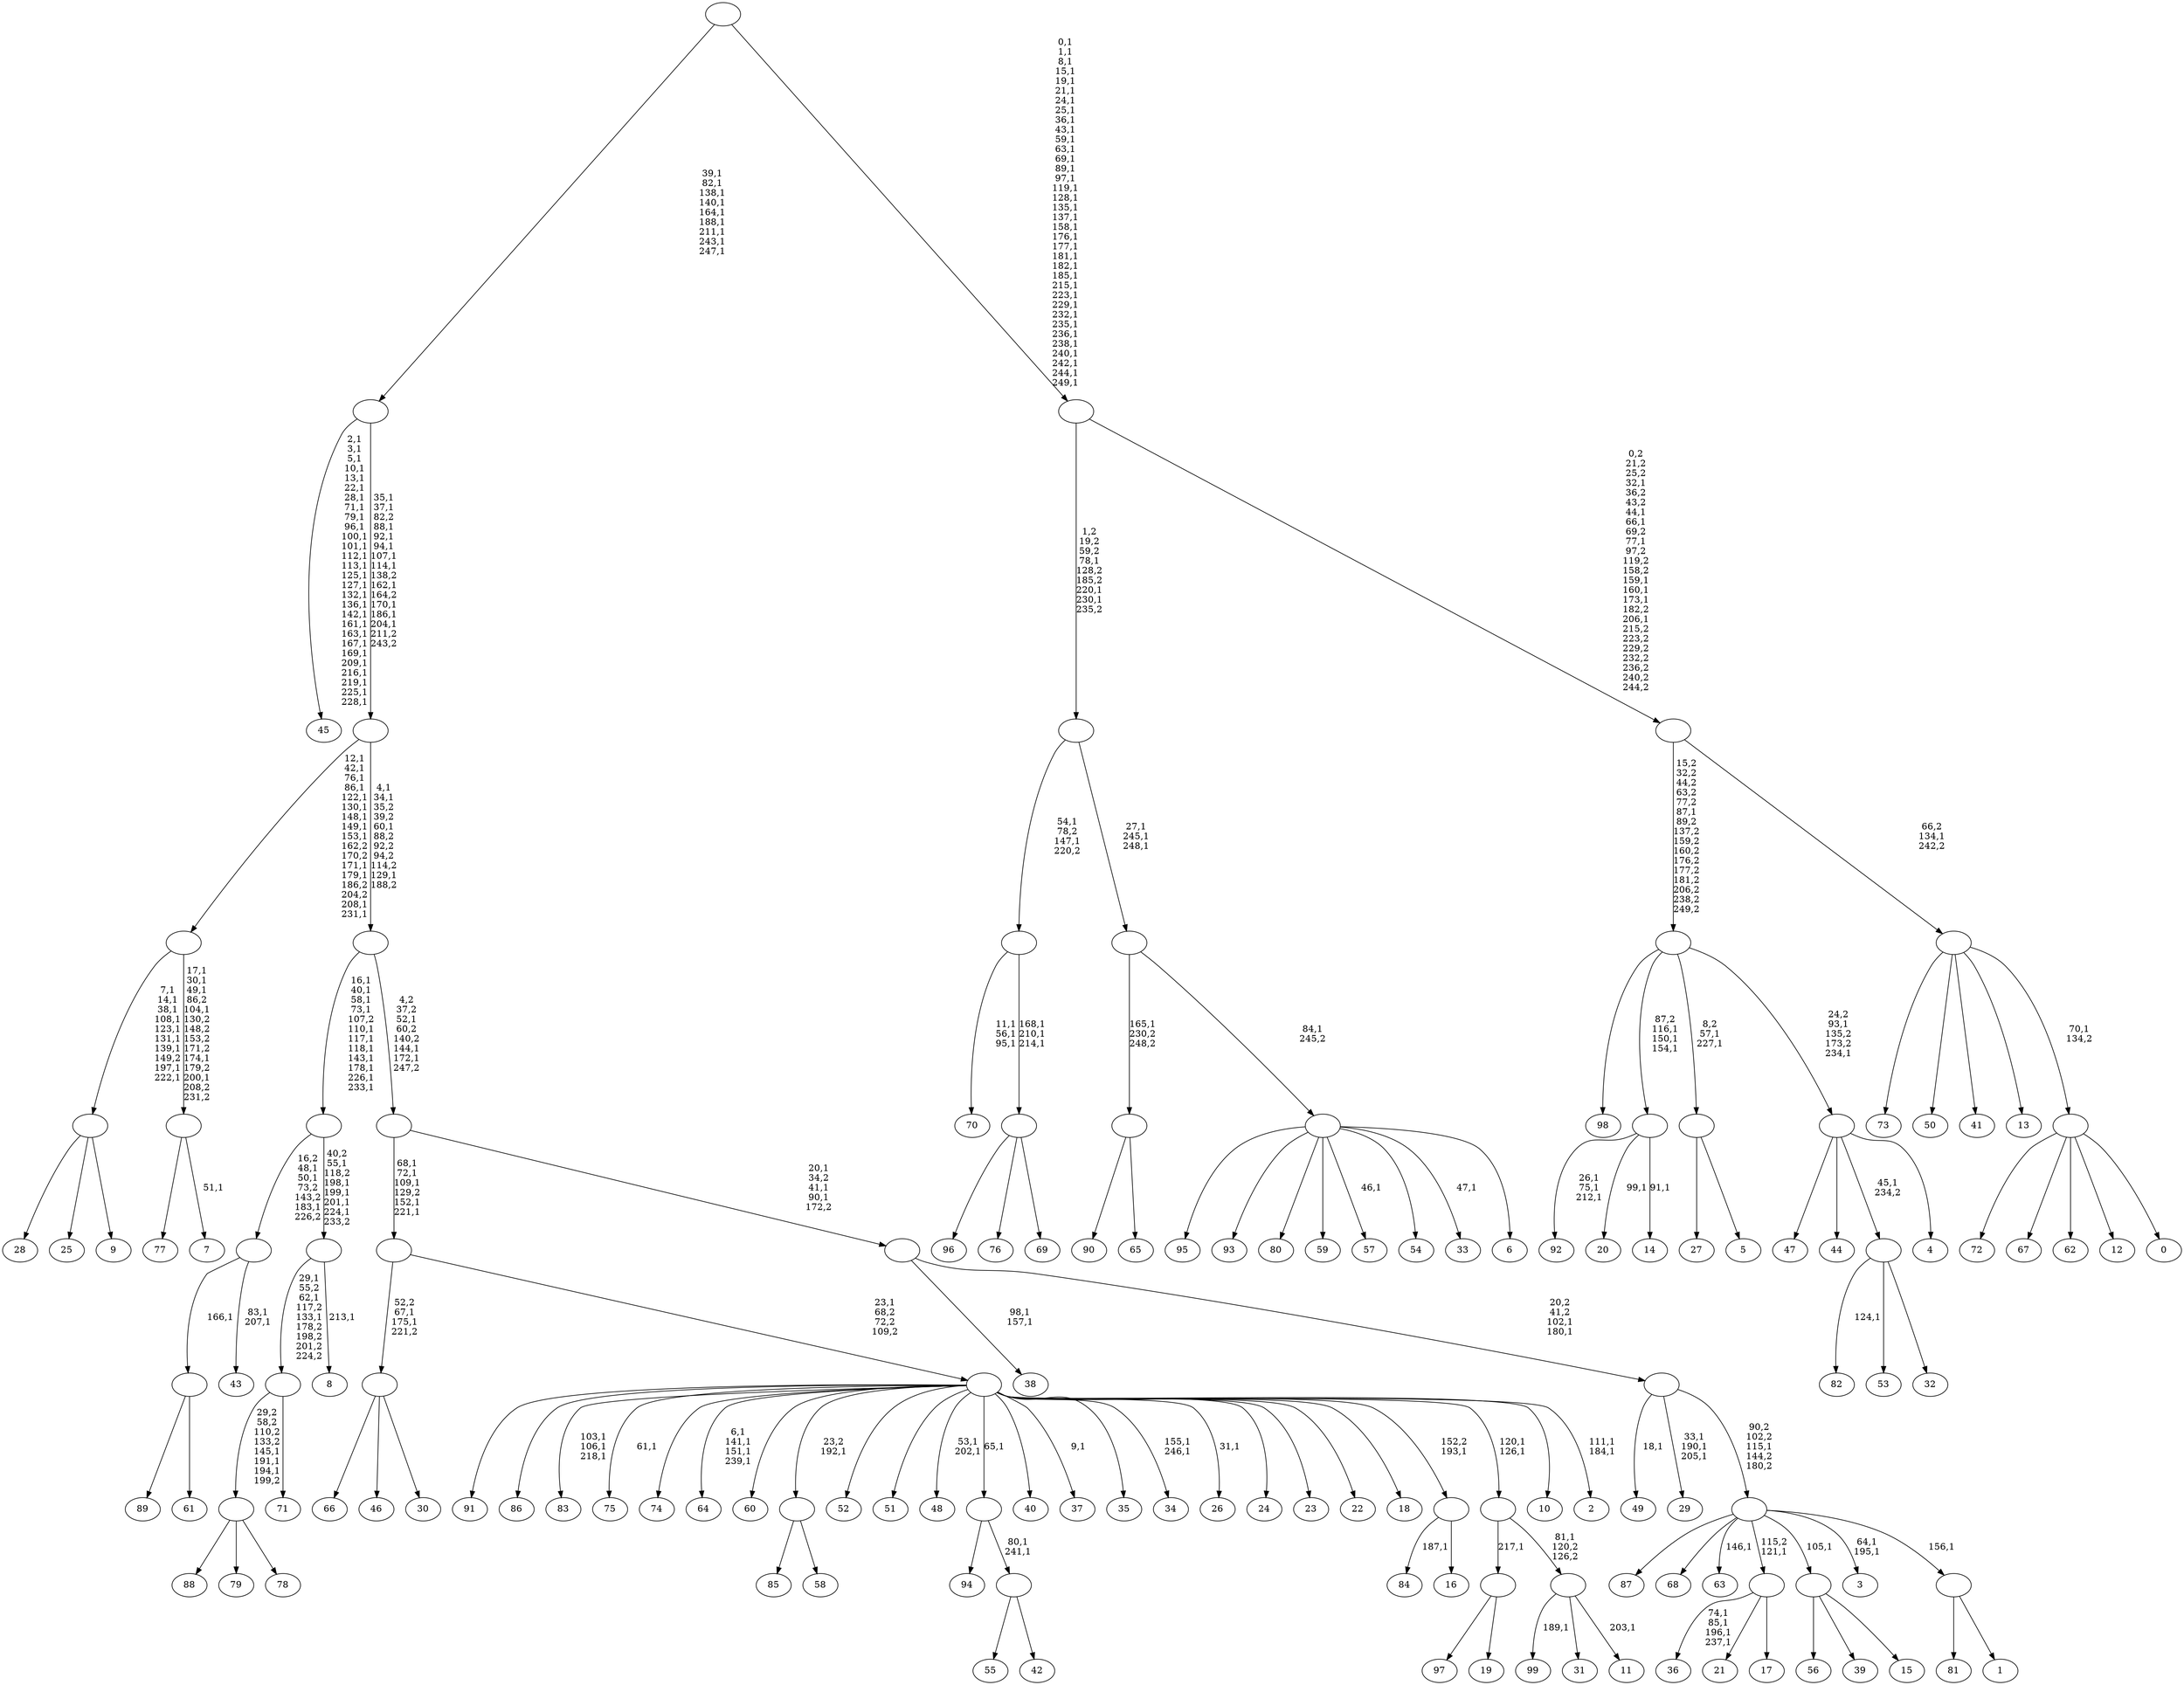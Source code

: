 digraph T {
	350 [label="99"]
	348 [label="98"]
	347 [label="97"]
	346 [label="96"]
	345 [label="95"]
	344 [label="94"]
	343 [label="93"]
	342 [label="92"]
	338 [label="91"]
	337 [label="90"]
	336 [label="89"]
	335 [label="88"]
	334 [label="87"]
	333 [label="86"]
	332 [label="85"]
	331 [label="84"]
	329 [label="83"]
	325 [label="82"]
	323 [label="81"]
	322 [label="80"]
	321 [label="79"]
	320 [label="78"]
	319 [label=""]
	316 [label="77"]
	315 [label="76"]
	314 [label="75"]
	312 [label="74"]
	311 [label="73"]
	310 [label="72"]
	309 [label="71"]
	308 [label=""]
	305 [label="70"]
	301 [label="69"]
	300 [label=""]
	297 [label=""]
	295 [label="68"]
	294 [label="67"]
	293 [label="66"]
	292 [label="65"]
	291 [label=""]
	290 [label="64"]
	285 [label="63"]
	283 [label="62"]
	282 [label="61"]
	281 [label=""]
	280 [label="60"]
	279 [label="59"]
	278 [label="58"]
	277 [label=""]
	276 [label="57"]
	274 [label="56"]
	273 [label="55"]
	272 [label="54"]
	271 [label="53"]
	270 [label="52"]
	269 [label="51"]
	268 [label="50"]
	267 [label="49"]
	265 [label="48"]
	262 [label="47"]
	261 [label="46"]
	260 [label="45"]
	231 [label="44"]
	230 [label="43"]
	227 [label=""]
	224 [label="42"]
	223 [label=""]
	221 [label=""]
	220 [label="41"]
	219 [label="40"]
	218 [label="39"]
	217 [label="38"]
	214 [label="37"]
	212 [label="36"]
	207 [label="35"]
	206 [label="34"]
	203 [label="33"]
	201 [label="32"]
	200 [label=""]
	199 [label="31"]
	198 [label="30"]
	197 [label=""]
	195 [label="29"]
	191 [label="28"]
	190 [label="27"]
	189 [label="26"]
	187 [label="25"]
	186 [label="24"]
	185 [label="23"]
	184 [label="22"]
	183 [label="21"]
	182 [label="20"]
	180 [label="19"]
	179 [label=""]
	178 [label="18"]
	177 [label="17"]
	176 [label=""]
	175 [label="16"]
	174 [label=""]
	173 [label="15"]
	172 [label=""]
	171 [label="14"]
	169 [label=""]
	166 [label="13"]
	165 [label="12"]
	164 [label="11"]
	162 [label=""]
	161 [label=""]
	159 [label="10"]
	158 [label="9"]
	157 [label=""]
	148 [label="8"]
	146 [label=""]
	141 [label=""]
	130 [label="7"]
	128 [label=""]
	122 [label=""]
	109 [label="6"]
	108 [label=""]
	107 [label=""]
	104 [label=""]
	101 [label="5"]
	100 [label=""]
	98 [label="4"]
	97 [label=""]
	95 [label=""]
	94 [label="3"]
	91 [label="2"]
	88 [label=""]
	87 [label=""]
	82 [label="1"]
	81 [label=""]
	80 [label=""]
	79 [label=""]
	77 [label=""]
	74 [label=""]
	71 [label=""]
	67 [label=""]
	56 [label=""]
	47 [label="0"]
	46 [label=""]
	45 [label=""]
	44 [label=""]
	36 [label=""]
	0 [label=""]
	319 -> 335 [label=""]
	319 -> 321 [label=""]
	319 -> 320 [label=""]
	308 -> 319 [label="29,2\n58,2\n110,2\n133,2\n145,1\n191,1\n194,1\n199,2"]
	308 -> 309 [label=""]
	300 -> 346 [label=""]
	300 -> 315 [label=""]
	300 -> 301 [label=""]
	297 -> 300 [label="168,1\n210,1\n214,1"]
	297 -> 305 [label="11,1\n56,1\n95,1"]
	291 -> 337 [label=""]
	291 -> 292 [label=""]
	281 -> 336 [label=""]
	281 -> 282 [label=""]
	277 -> 332 [label=""]
	277 -> 278 [label=""]
	227 -> 230 [label="83,1\n207,1"]
	227 -> 281 [label="166,1"]
	223 -> 273 [label=""]
	223 -> 224 [label=""]
	221 -> 223 [label="80,1\n241,1"]
	221 -> 344 [label=""]
	200 -> 325 [label="124,1"]
	200 -> 271 [label=""]
	200 -> 201 [label=""]
	197 -> 293 [label=""]
	197 -> 261 [label=""]
	197 -> 198 [label=""]
	179 -> 347 [label=""]
	179 -> 180 [label=""]
	176 -> 212 [label="74,1\n85,1\n196,1\n237,1"]
	176 -> 183 [label=""]
	176 -> 177 [label=""]
	174 -> 331 [label="187,1"]
	174 -> 175 [label=""]
	172 -> 274 [label=""]
	172 -> 218 [label=""]
	172 -> 173 [label=""]
	169 -> 171 [label="91,1"]
	169 -> 182 [label="99,1"]
	169 -> 342 [label="26,1\n75,1\n212,1"]
	162 -> 164 [label="203,1"]
	162 -> 350 [label="189,1"]
	162 -> 199 [label=""]
	161 -> 179 [label="217,1"]
	161 -> 162 [label="81,1\n120,2\n126,2"]
	157 -> 191 [label=""]
	157 -> 187 [label=""]
	157 -> 158 [label=""]
	146 -> 148 [label="213,1"]
	146 -> 308 [label="29,1\n55,2\n62,1\n117,2\n133,1\n178,2\n198,2\n201,2\n224,2"]
	141 -> 146 [label="40,2\n55,1\n118,2\n198,1\n199,1\n201,1\n224,1\n233,2"]
	141 -> 227 [label="16,2\n48,1\n50,1\n73,2\n143,2\n183,1\n226,2"]
	128 -> 130 [label="51,1"]
	128 -> 316 [label=""]
	122 -> 128 [label="17,1\n30,1\n49,1\n86,2\n104,1\n130,2\n148,2\n153,2\n171,2\n174,1\n179,2\n200,1\n208,2\n231,2"]
	122 -> 157 [label="7,1\n14,1\n38,1\n108,1\n123,1\n131,1\n139,1\n149,2\n197,1\n222,1"]
	108 -> 203 [label="47,1"]
	108 -> 276 [label="46,1"]
	108 -> 345 [label=""]
	108 -> 343 [label=""]
	108 -> 322 [label=""]
	108 -> 279 [label=""]
	108 -> 272 [label=""]
	108 -> 109 [label=""]
	107 -> 291 [label="165,1\n230,2\n248,2"]
	107 -> 108 [label="84,1\n245,2"]
	104 -> 107 [label="27,1\n245,1\n248,1"]
	104 -> 297 [label="54,1\n78,2\n147,1\n220,2"]
	100 -> 190 [label=""]
	100 -> 101 [label=""]
	97 -> 262 [label=""]
	97 -> 231 [label=""]
	97 -> 200 [label="45,1\n234,2"]
	97 -> 98 [label=""]
	95 -> 97 [label="24,2\n93,1\n135,2\n173,2\n234,1"]
	95 -> 100 [label="8,2\n57,1\n227,1"]
	95 -> 169 [label="87,2\n116,1\n150,1\n154,1"]
	95 -> 348 [label=""]
	88 -> 91 [label="111,1\n184,1"]
	88 -> 161 [label="120,1\n126,1"]
	88 -> 189 [label="31,1"]
	88 -> 206 [label="155,1\n246,1"]
	88 -> 214 [label="9,1"]
	88 -> 265 [label="53,1\n202,1"]
	88 -> 290 [label="6,1\n141,1\n151,1\n239,1"]
	88 -> 314 [label="61,1"]
	88 -> 329 [label="103,1\n106,1\n218,1"]
	88 -> 338 [label=""]
	88 -> 333 [label=""]
	88 -> 312 [label=""]
	88 -> 280 [label=""]
	88 -> 277 [label="23,2\n192,1"]
	88 -> 270 [label=""]
	88 -> 269 [label=""]
	88 -> 221 [label="65,1"]
	88 -> 219 [label=""]
	88 -> 207 [label=""]
	88 -> 186 [label=""]
	88 -> 185 [label=""]
	88 -> 184 [label=""]
	88 -> 178 [label=""]
	88 -> 174 [label="152,2\n193,1"]
	88 -> 159 [label=""]
	87 -> 197 [label="52,2\n67,1\n175,1\n221,2"]
	87 -> 88 [label="23,1\n68,2\n72,2\n109,2"]
	81 -> 323 [label=""]
	81 -> 82 [label=""]
	80 -> 94 [label="64,1\n195,1"]
	80 -> 285 [label="146,1"]
	80 -> 334 [label=""]
	80 -> 295 [label=""]
	80 -> 176 [label="115,2\n121,1"]
	80 -> 172 [label="105,1"]
	80 -> 81 [label="156,1"]
	79 -> 195 [label="33,1\n190,1\n205,1"]
	79 -> 267 [label="18,1"]
	79 -> 80 [label="90,2\n102,2\n115,1\n144,2\n180,2"]
	77 -> 79 [label="20,2\n41,2\n102,1\n180,1"]
	77 -> 217 [label="98,1\n157,1"]
	74 -> 77 [label="20,1\n34,2\n41,1\n90,1\n172,2"]
	74 -> 87 [label="68,1\n72,1\n109,1\n129,2\n152,1\n221,1"]
	71 -> 74 [label="4,2\n37,2\n52,1\n60,2\n140,2\n144,1\n172,1\n247,2"]
	71 -> 141 [label="16,1\n40,1\n58,1\n73,1\n107,2\n110,1\n117,1\n118,1\n143,1\n178,1\n226,1\n233,1"]
	67 -> 71 [label="4,1\n34,1\n35,2\n39,2\n60,1\n88,2\n92,2\n94,2\n114,2\n129,1\n188,2"]
	67 -> 122 [label="12,1\n42,1\n76,1\n86,1\n122,1\n130,1\n148,1\n149,1\n153,1\n162,2\n170,2\n171,1\n179,1\n186,2\n204,2\n208,1\n231,1"]
	56 -> 67 [label="35,1\n37,1\n82,2\n88,1\n92,1\n94,1\n107,1\n114,1\n138,2\n162,1\n164,2\n170,1\n186,1\n204,1\n211,2\n243,2"]
	56 -> 260 [label="2,1\n3,1\n5,1\n10,1\n13,1\n22,1\n28,1\n71,1\n79,1\n96,1\n100,1\n101,1\n112,1\n113,1\n125,1\n127,1\n132,1\n136,1\n142,1\n161,1\n163,1\n167,1\n169,1\n209,1\n216,1\n219,1\n225,1\n228,1"]
	46 -> 310 [label=""]
	46 -> 294 [label=""]
	46 -> 283 [label=""]
	46 -> 165 [label=""]
	46 -> 47 [label=""]
	45 -> 311 [label=""]
	45 -> 268 [label=""]
	45 -> 220 [label=""]
	45 -> 166 [label=""]
	45 -> 46 [label="70,1\n134,2"]
	44 -> 95 [label="15,2\n32,2\n44,2\n63,2\n77,2\n87,1\n89,2\n137,2\n159,2\n160,2\n176,2\n177,2\n181,2\n206,2\n238,2\n249,2"]
	44 -> 45 [label="66,2\n134,1\n242,2"]
	36 -> 44 [label="0,2\n21,2\n25,2\n32,1\n36,2\n43,2\n44,1\n66,1\n69,2\n77,1\n97,2\n119,2\n158,2\n159,1\n160,1\n173,1\n182,2\n206,1\n215,2\n223,2\n229,2\n232,2\n236,2\n240,2\n244,2"]
	36 -> 104 [label="1,2\n19,2\n59,2\n78,1\n128,2\n185,2\n220,1\n230,1\n235,2"]
	0 -> 36 [label="0,1\n1,1\n8,1\n15,1\n19,1\n21,1\n24,1\n25,1\n36,1\n43,1\n59,1\n63,1\n69,1\n89,1\n97,1\n119,1\n128,1\n135,1\n137,1\n158,1\n176,1\n177,1\n181,1\n182,1\n185,1\n215,1\n223,1\n229,1\n232,1\n235,1\n236,1\n238,1\n240,1\n242,1\n244,1\n249,1"]
	0 -> 56 [label="39,1\n82,1\n138,1\n140,1\n164,1\n188,1\n211,1\n243,1\n247,1"]
}
